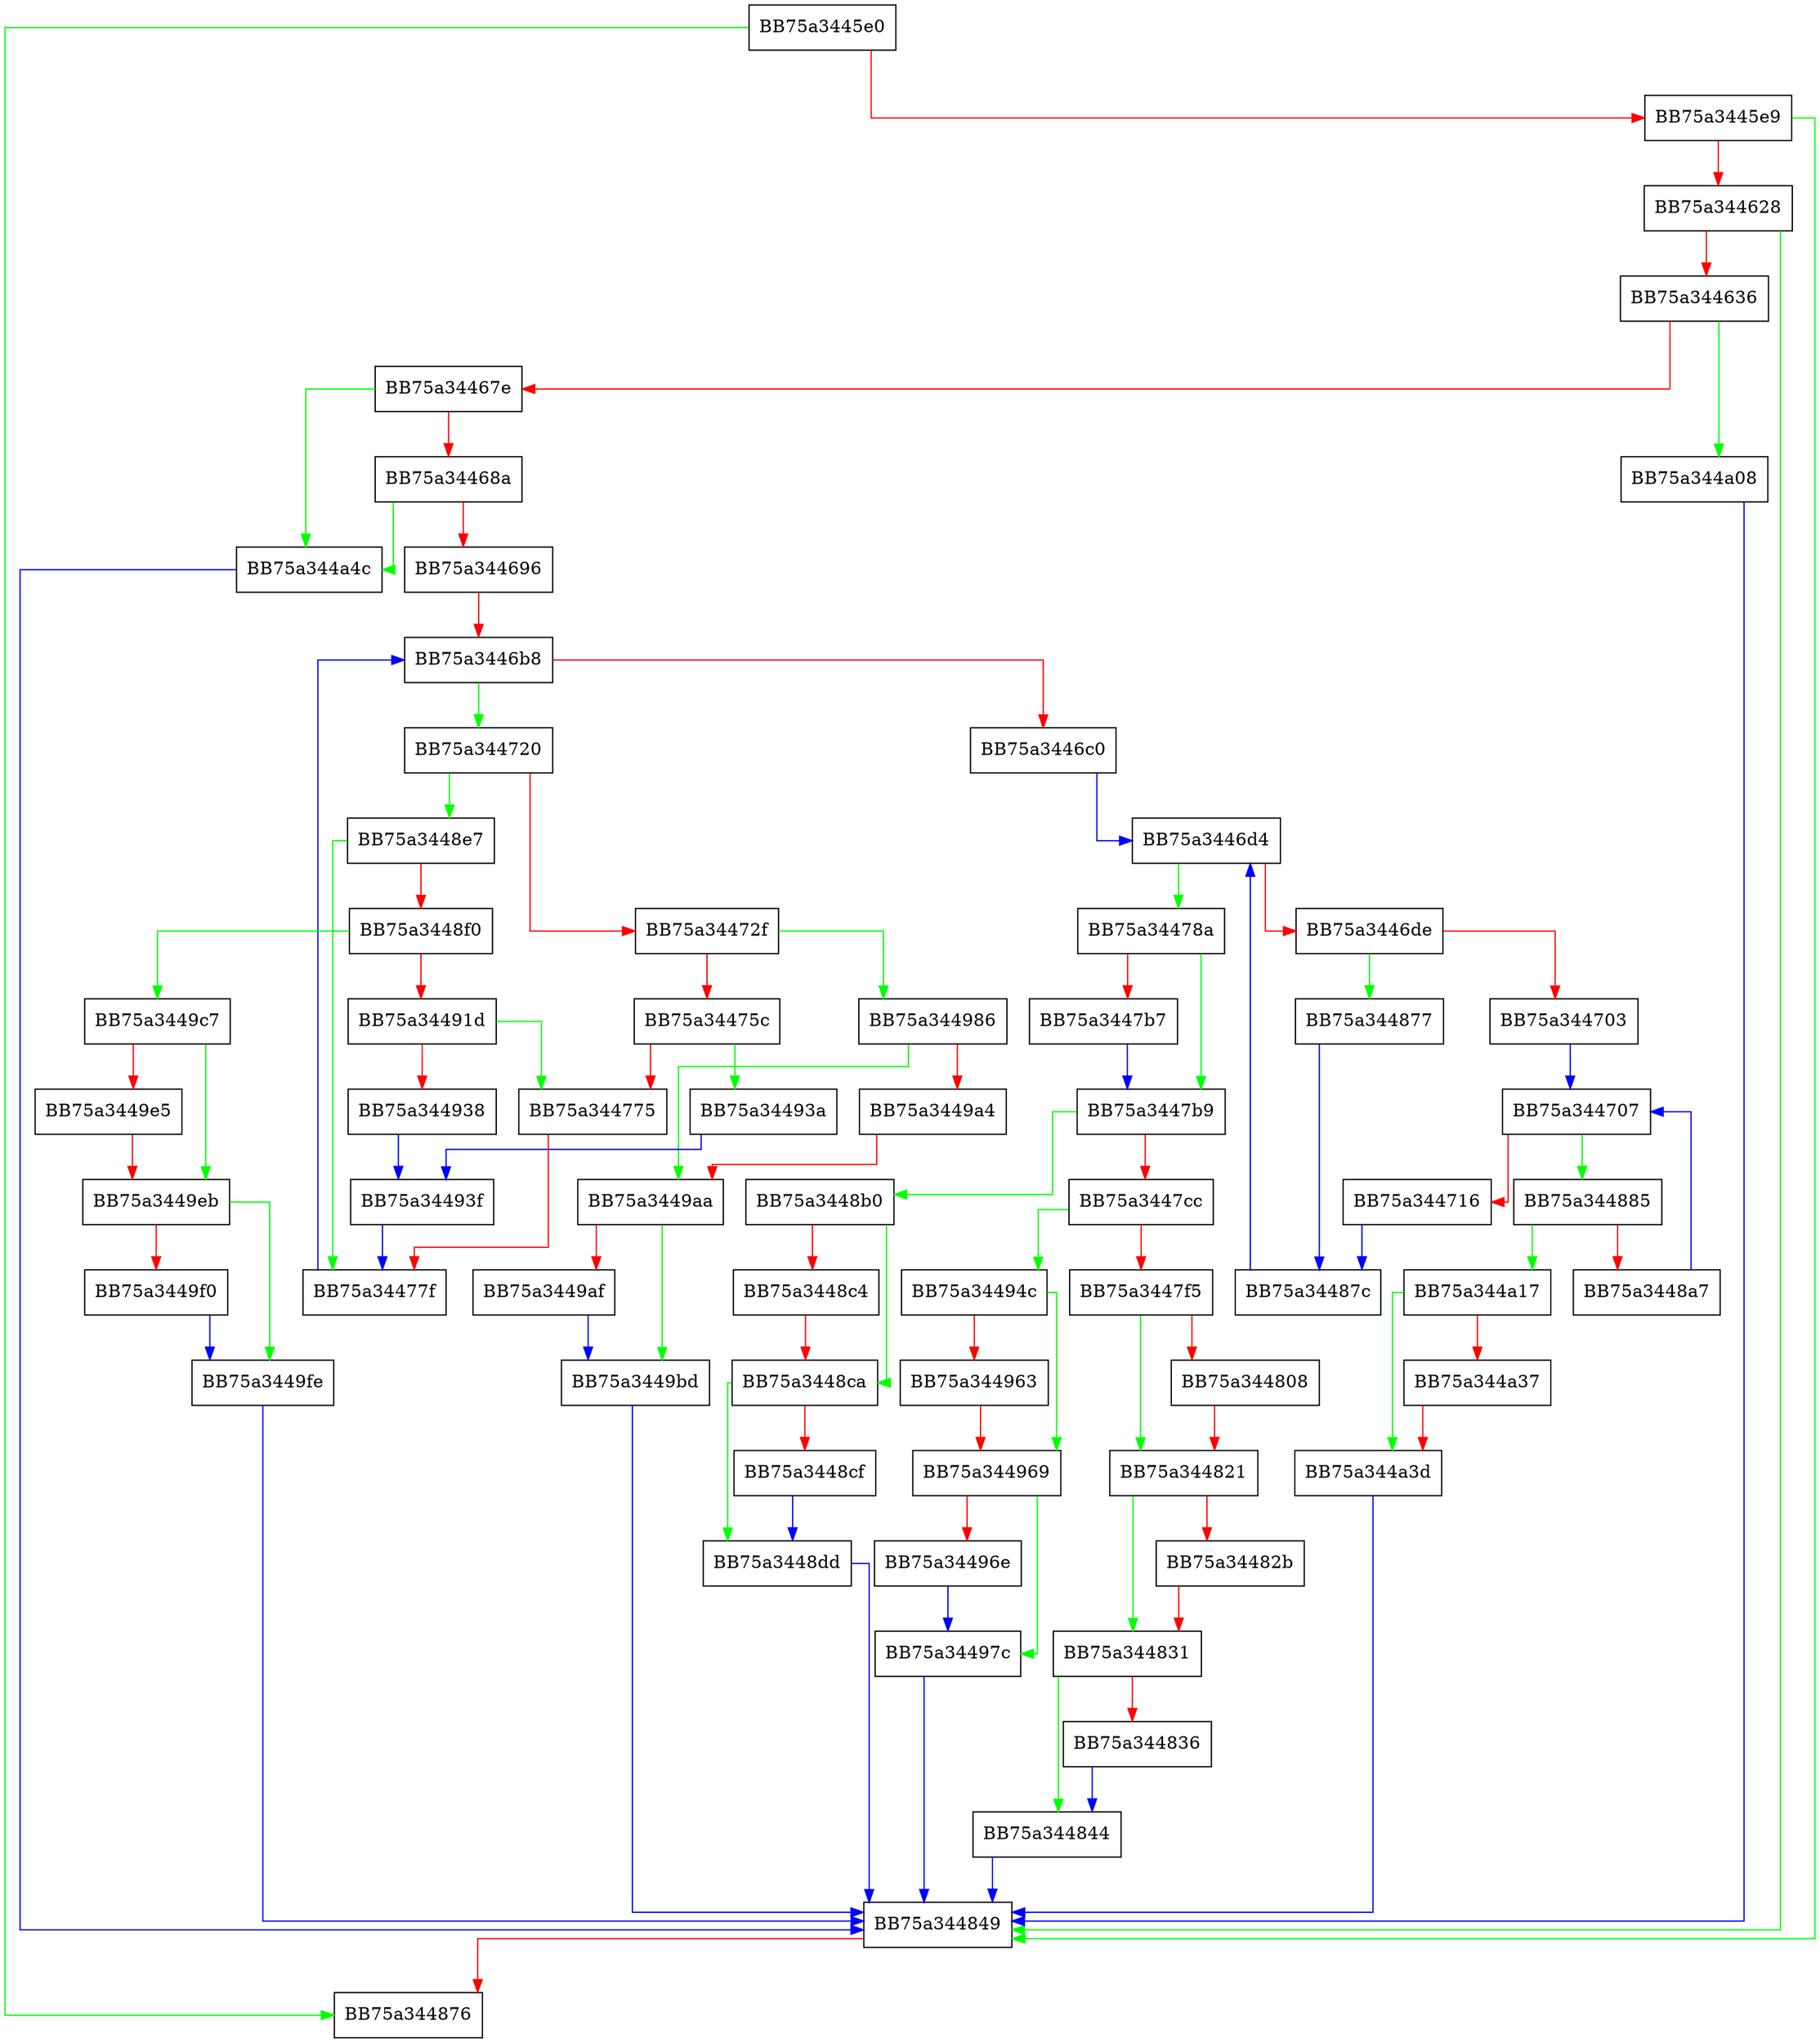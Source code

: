 digraph NTDLL_DLL_NtWaitForMultipleObjectsWorker_PreBlock {
  node [shape="box"];
  graph [splines=ortho];
  BB75a3445e0 -> BB75a344876 [color="green"];
  BB75a3445e0 -> BB75a3445e9 [color="red"];
  BB75a3445e9 -> BB75a344849 [color="green"];
  BB75a3445e9 -> BB75a344628 [color="red"];
  BB75a344628 -> BB75a344849 [color="green"];
  BB75a344628 -> BB75a344636 [color="red"];
  BB75a344636 -> BB75a344a08 [color="green"];
  BB75a344636 -> BB75a34467e [color="red"];
  BB75a34467e -> BB75a344a4c [color="green"];
  BB75a34467e -> BB75a34468a [color="red"];
  BB75a34468a -> BB75a344a4c [color="green"];
  BB75a34468a -> BB75a344696 [color="red"];
  BB75a344696 -> BB75a3446b8 [color="red"];
  BB75a3446b8 -> BB75a344720 [color="green"];
  BB75a3446b8 -> BB75a3446c0 [color="red"];
  BB75a3446c0 -> BB75a3446d4 [color="blue"];
  BB75a3446d4 -> BB75a34478a [color="green"];
  BB75a3446d4 -> BB75a3446de [color="red"];
  BB75a3446de -> BB75a344877 [color="green"];
  BB75a3446de -> BB75a344703 [color="red"];
  BB75a344703 -> BB75a344707 [color="blue"];
  BB75a344707 -> BB75a344885 [color="green"];
  BB75a344707 -> BB75a344716 [color="red"];
  BB75a344716 -> BB75a34487c [color="blue"];
  BB75a344720 -> BB75a3448e7 [color="green"];
  BB75a344720 -> BB75a34472f [color="red"];
  BB75a34472f -> BB75a344986 [color="green"];
  BB75a34472f -> BB75a34475c [color="red"];
  BB75a34475c -> BB75a34493a [color="green"];
  BB75a34475c -> BB75a344775 [color="red"];
  BB75a344775 -> BB75a34477f [color="red"];
  BB75a34477f -> BB75a3446b8 [color="blue"];
  BB75a34478a -> BB75a3447b9 [color="green"];
  BB75a34478a -> BB75a3447b7 [color="red"];
  BB75a3447b7 -> BB75a3447b9 [color="blue"];
  BB75a3447b9 -> BB75a3448b0 [color="green"];
  BB75a3447b9 -> BB75a3447cc [color="red"];
  BB75a3447cc -> BB75a34494c [color="green"];
  BB75a3447cc -> BB75a3447f5 [color="red"];
  BB75a3447f5 -> BB75a344821 [color="green"];
  BB75a3447f5 -> BB75a344808 [color="red"];
  BB75a344808 -> BB75a344821 [color="red"];
  BB75a344821 -> BB75a344831 [color="green"];
  BB75a344821 -> BB75a34482b [color="red"];
  BB75a34482b -> BB75a344831 [color="red"];
  BB75a344831 -> BB75a344844 [color="green"];
  BB75a344831 -> BB75a344836 [color="red"];
  BB75a344836 -> BB75a344844 [color="blue"];
  BB75a344844 -> BB75a344849 [color="blue"];
  BB75a344849 -> BB75a344876 [color="red"];
  BB75a344877 -> BB75a34487c [color="blue"];
  BB75a34487c -> BB75a3446d4 [color="blue"];
  BB75a344885 -> BB75a344a17 [color="green"];
  BB75a344885 -> BB75a3448a7 [color="red"];
  BB75a3448a7 -> BB75a344707 [color="blue"];
  BB75a3448b0 -> BB75a3448ca [color="green"];
  BB75a3448b0 -> BB75a3448c4 [color="red"];
  BB75a3448c4 -> BB75a3448ca [color="red"];
  BB75a3448ca -> BB75a3448dd [color="green"];
  BB75a3448ca -> BB75a3448cf [color="red"];
  BB75a3448cf -> BB75a3448dd [color="blue"];
  BB75a3448dd -> BB75a344849 [color="blue"];
  BB75a3448e7 -> BB75a34477f [color="green"];
  BB75a3448e7 -> BB75a3448f0 [color="red"];
  BB75a3448f0 -> BB75a3449c7 [color="green"];
  BB75a3448f0 -> BB75a34491d [color="red"];
  BB75a34491d -> BB75a344775 [color="green"];
  BB75a34491d -> BB75a344938 [color="red"];
  BB75a344938 -> BB75a34493f [color="blue"];
  BB75a34493a -> BB75a34493f [color="blue"];
  BB75a34493f -> BB75a34477f [color="blue"];
  BB75a34494c -> BB75a344969 [color="green"];
  BB75a34494c -> BB75a344963 [color="red"];
  BB75a344963 -> BB75a344969 [color="red"];
  BB75a344969 -> BB75a34497c [color="green"];
  BB75a344969 -> BB75a34496e [color="red"];
  BB75a34496e -> BB75a34497c [color="blue"];
  BB75a34497c -> BB75a344849 [color="blue"];
  BB75a344986 -> BB75a3449aa [color="green"];
  BB75a344986 -> BB75a3449a4 [color="red"];
  BB75a3449a4 -> BB75a3449aa [color="red"];
  BB75a3449aa -> BB75a3449bd [color="green"];
  BB75a3449aa -> BB75a3449af [color="red"];
  BB75a3449af -> BB75a3449bd [color="blue"];
  BB75a3449bd -> BB75a344849 [color="blue"];
  BB75a3449c7 -> BB75a3449eb [color="green"];
  BB75a3449c7 -> BB75a3449e5 [color="red"];
  BB75a3449e5 -> BB75a3449eb [color="red"];
  BB75a3449eb -> BB75a3449fe [color="green"];
  BB75a3449eb -> BB75a3449f0 [color="red"];
  BB75a3449f0 -> BB75a3449fe [color="blue"];
  BB75a3449fe -> BB75a344849 [color="blue"];
  BB75a344a08 -> BB75a344849 [color="blue"];
  BB75a344a17 -> BB75a344a3d [color="green"];
  BB75a344a17 -> BB75a344a37 [color="red"];
  BB75a344a37 -> BB75a344a3d [color="red"];
  BB75a344a3d -> BB75a344849 [color="blue"];
  BB75a344a4c -> BB75a344849 [color="blue"];
}